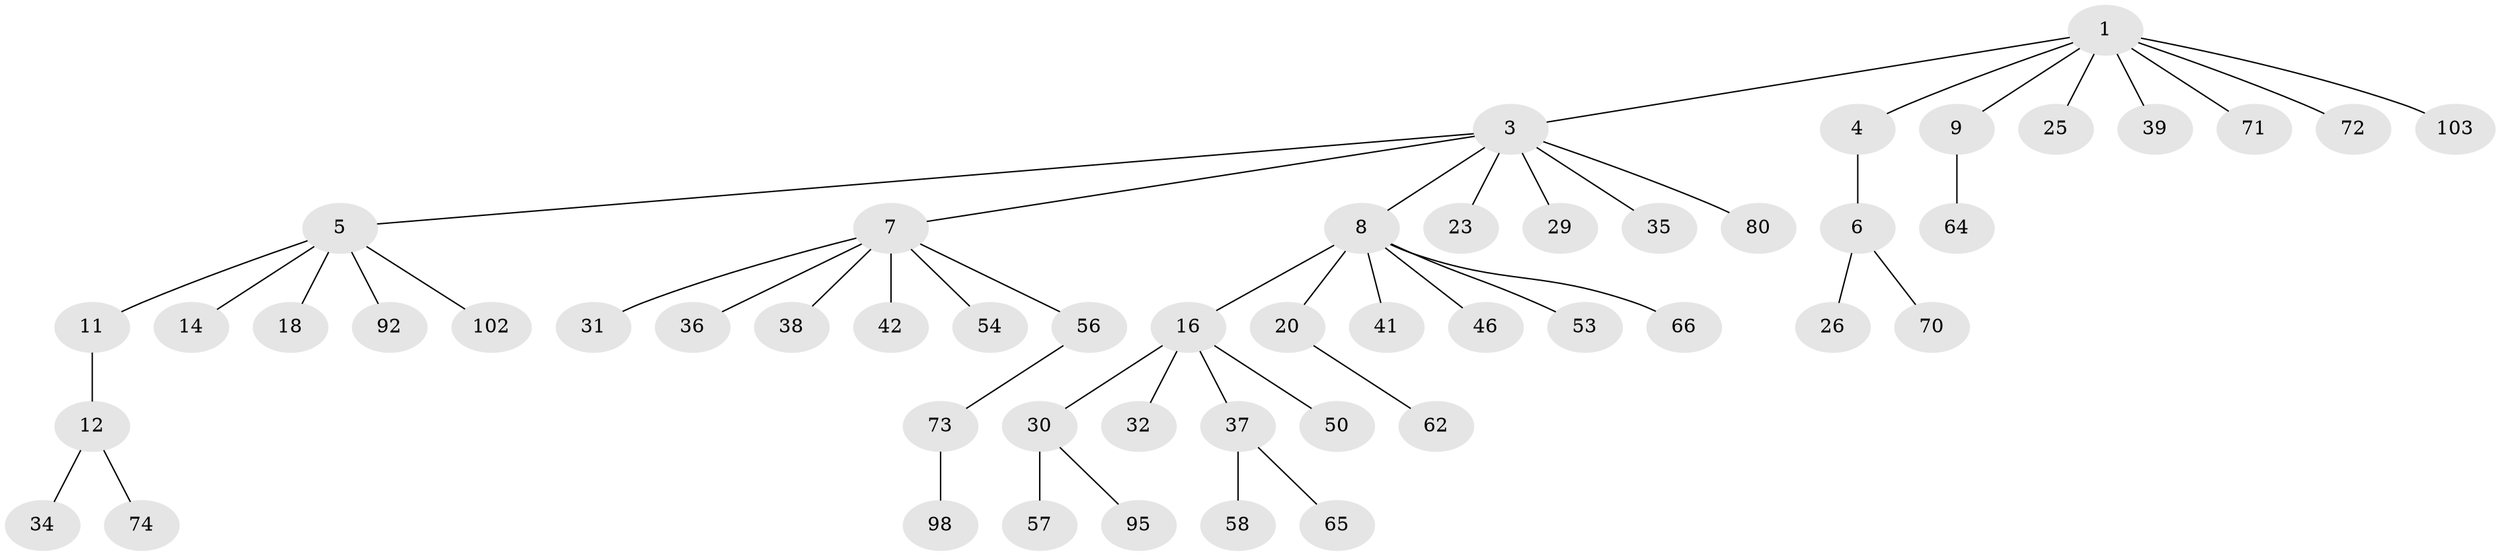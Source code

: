 // original degree distribution, {3: 0.14563106796116504, 6: 0.04854368932038835, 2: 0.2524271844660194, 5: 0.019417475728155338, 7: 0.009708737864077669, 4: 0.019417475728155338, 1: 0.5048543689320388}
// Generated by graph-tools (version 1.1) at 2025/15/03/09/25 04:15:26]
// undirected, 51 vertices, 50 edges
graph export_dot {
graph [start="1"]
  node [color=gray90,style=filled];
  1 [super="+2+27"];
  3 [super="+10"];
  4;
  5;
  6;
  7 [super="+13"];
  8;
  9 [super="+33"];
  11 [super="+61"];
  12;
  14 [super="+17+88"];
  16 [super="+77+82+45+19"];
  18 [super="+49+24+59+63"];
  20 [super="+22+21+96+87"];
  23;
  25 [super="+90"];
  26;
  29;
  30;
  31 [super="+52+40"];
  32 [super="+76"];
  34 [super="+93+69"];
  35;
  36;
  37;
  38 [super="+43"];
  39 [super="+97"];
  41;
  42;
  46;
  50 [super="+68"];
  53;
  54 [super="+84"];
  56;
  57 [super="+75"];
  58;
  62 [super="+86"];
  64;
  65;
  66;
  70;
  71;
  72 [super="+79"];
  73;
  74;
  80;
  92;
  95;
  98;
  102;
  103;
  1 -- 3;
  1 -- 4;
  1 -- 39;
  1 -- 103;
  1 -- 9;
  1 -- 25;
  1 -- 72;
  1 -- 71;
  3 -- 5;
  3 -- 7;
  3 -- 8;
  3 -- 23;
  3 -- 80;
  3 -- 35;
  3 -- 29;
  4 -- 6;
  5 -- 11;
  5 -- 14;
  5 -- 18;
  5 -- 92;
  5 -- 102;
  6 -- 26;
  6 -- 70;
  7 -- 36;
  7 -- 42;
  7 -- 54;
  7 -- 56;
  7 -- 31;
  7 -- 38;
  8 -- 16;
  8 -- 20;
  8 -- 41;
  8 -- 46;
  8 -- 53;
  8 -- 66;
  9 -- 64;
  11 -- 12;
  12 -- 34;
  12 -- 74;
  16 -- 30;
  16 -- 50;
  16 -- 32;
  16 -- 37;
  20 -- 62;
  30 -- 57;
  30 -- 95;
  37 -- 58;
  37 -- 65;
  56 -- 73;
  73 -- 98;
}

